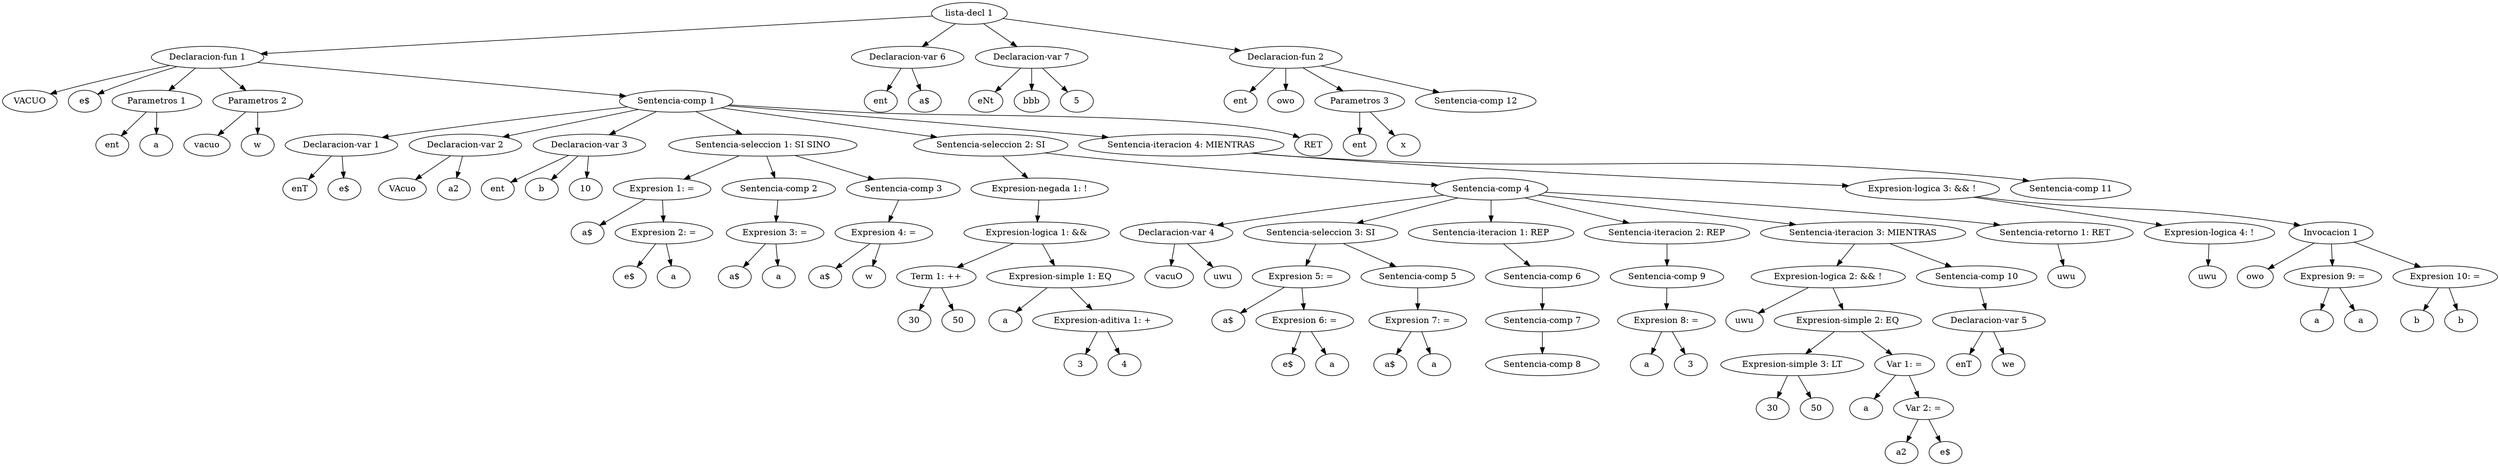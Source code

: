 digraph G {
	"lista-decl 1" -> "Declaracion-fun 1"
	1 [label="VACUO"]
	"Declaracion-fun 1" -> 1
	2 [label="e$"]
	"Declaracion-fun 1" -> 2
	"Declaracion-fun 1" -> "Parametros 1"
	3 [label="ent"]
	"Parametros 1" -> 3
	4 [label="a"]
	"Parametros 1" -> 4
	"Declaracion-fun 1" -> "Parametros 2"
	5 [label="vacuo"]
	"Parametros 2" -> 5
	6 [label="w"]
	"Parametros 2" -> 6
	"Declaracion-fun 1" -> "Sentencia-comp 1"
	"Sentencia-comp 1" -> "Declaracion-var 1"
	7 [label="enT"]
	"Declaracion-var 1" -> 7
	8 [label="e$"]
	"Declaracion-var 1" -> 8
	"Sentencia-comp 1" -> "Declaracion-var 2"
	9 [label="VAcuo"]
	"Declaracion-var 2" -> 9
	10 [label="a2"]
	"Declaracion-var 2" -> 10
	"Sentencia-comp 1" -> "Declaracion-var 3"
	11 [label="ent"]
	"Declaracion-var 3" -> 11
	12 [label="b"]
	"Declaracion-var 3" -> 12
	13 [label="10"]
	"Declaracion-var 3" -> 13
	"Sentencia-comp 1" -> "Sentencia-seleccion 1: SI SINO"
	"Sentencia-seleccion 1: SI SINO" -> "Expresion 1: ="
	14 [label="a$"]
	"Expresion 1: =" -> 14
	"Expresion 1: =" -> "Expresion 2: ="
	15 [label="e$"]
	"Expresion 2: =" -> 15
	16 [label="a"]
	"Expresion 2: =" -> 16
	"Sentencia-seleccion 1: SI SINO" -> "Sentencia-comp 2"
	"Sentencia-comp 2" -> "Expresion 3: ="
	17 [label="a$"]
	"Expresion 3: =" -> 17
	18 [label="a"]
	"Expresion 3: =" -> 18
	"Sentencia-seleccion 1: SI SINO" -> "Sentencia-comp 3"
	"Sentencia-comp 3" -> "Expresion 4: ="
	19 [label="a$"]
	"Expresion 4: =" -> 19
	20 [label="w"]
	"Expresion 4: =" -> 20
	"Sentencia-comp 1" -> "Sentencia-seleccion 2: SI"
	"Sentencia-seleccion 2: SI" -> "Expresion-negada 1: !"
	"Expresion-negada 1: !" -> "Expresion-logica 1: &&"
	"Expresion-logica 1: &&"-> "Term 1: ++"
	21 [label="30"]
	"Term 1: ++" -> 21
	22 [label="50"]
	"Term 1: ++" -> 22
	"Expresion-logica 1: &&"-> "Expresion-simple 1: EQ"
	23 [label="a"]
	"Expresion-simple 1: EQ" -> 23
	"Expresion-simple 1: EQ" -> "Expresion-aditiva 1: +"
	24 [label="3"]
	"Expresion-aditiva 1: +" -> 24
	25 [label="4"]
	"Expresion-aditiva 1: +" -> 25
	"Sentencia-seleccion 2: SI" -> "Sentencia-comp 4"
	"Sentencia-comp 4" -> "Declaracion-var 4"
	26 [label="vacuO"]
	"Declaracion-var 4" -> 26
	27 [label="uwu"]
	"Declaracion-var 4" -> 27
	"Sentencia-comp 4" -> "Sentencia-seleccion 3: SI"
	"Sentencia-seleccion 3: SI" -> "Expresion 5: ="
	28 [label="a$"]
	"Expresion 5: =" -> 28
	"Expresion 5: =" -> "Expresion 6: ="
	29 [label="e$"]
	"Expresion 6: =" -> 29
	30 [label="a"]
	"Expresion 6: =" -> 30
	"Sentencia-seleccion 3: SI" -> "Sentencia-comp 5"
	"Sentencia-comp 5" -> "Expresion 7: ="
	31 [label="a$"]
	"Expresion 7: =" -> 31
	32 [label="a"]
	"Expresion 7: =" -> 32
	"Sentencia-comp 4" -> "Sentencia-iteracion 1: REP"
	"Sentencia-iteracion 1: REP" -> "Sentencia-comp 6"
	"Sentencia-comp 6" -> "Sentencia-comp 7"
	"Sentencia-comp 7" -> "Sentencia-comp 8"
	"Sentencia-comp 4" -> "Sentencia-iteracion 2: REP"
	"Sentencia-iteracion 2: REP" -> "Sentencia-comp 9"
	"Sentencia-comp 9" -> "Expresion 8: ="
	33 [label="a"]
	"Expresion 8: =" -> 33
	34 [label="3"]
	"Expresion 8: =" -> 34
	"Sentencia-comp 4" -> "Sentencia-iteracion 3: MIENTRAS" 
	"Sentencia-iteracion 3: MIENTRAS" -> "Expresion-logica 2: && !"
	35 [label="uwu"]
	"Expresion-logica 2: && !" -> 35
	"Expresion-logica 2: && !"-> "Expresion-simple 2: EQ"
	"Expresion-simple 2: EQ" -> "Expresion-simple 3: LT"
	36 [label="30"]
	"Expresion-simple 3: LT" -> 36
	37 [label="50"]
	"Expresion-simple 3: LT" -> 37
	"Expresion-simple 2: EQ" -> "Var 1: ="
	38 [label="a"]
	"Var 1: =" -> 38
	"Var 1: =" -> "Var 2: ="
	39 [label="a2"]
	"Var 2: =" -> 39
	40 [label="e$"]
	"Var 2: =" -> 40
	"Sentencia-iteracion 3: MIENTRAS" -> "Sentencia-comp 10"
	"Sentencia-comp 10" -> "Declaracion-var 5"
	41 [label="enT"]
	"Declaracion-var 5" -> 41
	42 [label="we"]
	"Declaracion-var 5" -> 42
	"Sentencia-comp 4" -> "Sentencia-retorno 1: RET"
	43 [label="uwu"]
	"Sentencia-retorno 1: RET" -> 43
	"Sentencia-comp 1" -> "Sentencia-iteracion 4: MIENTRAS" 
	"Sentencia-iteracion 4: MIENTRAS" -> "Expresion-logica 3: && !"
	"Expresion-logica 3: && !"-> "Expresion-logica 4: !"
	44 [label="uwu"]
	"Expresion-logica 4: !" -> 44
	"Expresion-logica 3: && !"-> "Invocacion 1"
	45 [label="owo"]
	"Invocacion 1" -> 45
	"Invocacion 1" -> "Expresion 9: ="
	46 [label="a"]
	"Expresion 9: =" -> 46
	47 [label="a"]
	"Expresion 9: =" -> 47
	"Invocacion 1" -> "Expresion 10: ="
	48 [label="b"]
	"Expresion 10: =" -> 48
	49 [label="b"]
	"Expresion 10: =" -> 49
	"Sentencia-iteracion 4: MIENTRAS" -> "Sentencia-comp 11"
	50 [label="RET"]
	"Sentencia-comp 1" -> 50
	"lista-decl 1" -> "Declaracion-var 6"
	51 [label="ent"]
	"Declaracion-var 6" -> 51
	52 [label="a$"]
	"Declaracion-var 6" -> 52
	"lista-decl 1" -> "Declaracion-var 7"
	53 [label="eNt"]
	"Declaracion-var 7" -> 53
	54 [label="bbb"]
	"Declaracion-var 7" -> 54
	55 [label="5"]
	"Declaracion-var 7" -> 55
	"lista-decl 1" -> "Declaracion-fun 2"
	56 [label="ent"]
	"Declaracion-fun 2" -> 56
	57 [label="owo"]
	"Declaracion-fun 2" -> 57
	"Declaracion-fun 2" -> "Parametros 3"
	58 [label="ent"]
	"Parametros 3" -> 58
	59 [label="x"]
	"Parametros 3" -> 59
	"Declaracion-fun 2" -> "Sentencia-comp 12"
}